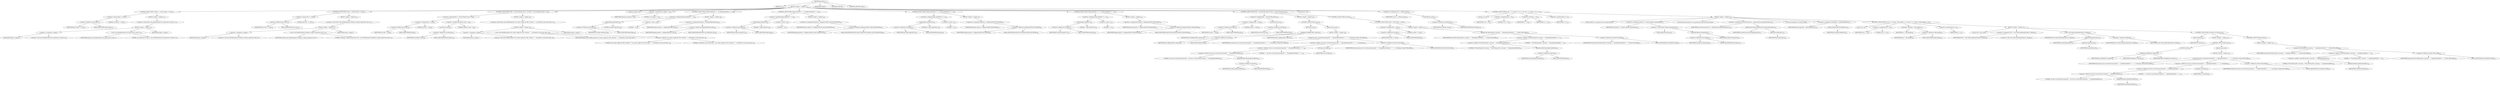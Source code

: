 digraph "execute" {  
"853" [label = <(METHOD,execute)<SUB>474</SUB>> ]
"54" [label = <(PARAM,this)<SUB>474</SUB>> ]
"854" [label = <(BLOCK,&lt;empty&gt;,&lt;empty&gt;)<SUB>474</SUB>> ]
"855" [label = <(CONTROL_STRUCTURE,if (regex == null),if (regex == null))<SUB>475</SUB>> ]
"856" [label = <(&lt;operator&gt;.equals,regex == null)<SUB>475</SUB>> ]
"857" [label = <(&lt;operator&gt;.fieldAccess,this.regex)<SUB>475</SUB>> ]
"858" [label = <(IDENTIFIER,this,regex == null)<SUB>475</SUB>> ]
"859" [label = <(FIELD_IDENTIFIER,regex,regex)<SUB>475</SUB>> ]
"860" [label = <(LITERAL,null,regex == null)<SUB>475</SUB>> ]
"861" [label = <(BLOCK,&lt;empty&gt;,&lt;empty&gt;)<SUB>475</SUB>> ]
"862" [label = <(&lt;operator&gt;.throw,throw new BuildException(&quot;No expression to match.&quot;);)<SUB>476</SUB>> ]
"863" [label = <(BLOCK,&lt;empty&gt;,&lt;empty&gt;)<SUB>476</SUB>> ]
"864" [label = <(&lt;operator&gt;.assignment,&lt;empty&gt;)> ]
"865" [label = <(IDENTIFIER,$obj23,&lt;empty&gt;)> ]
"866" [label = <(&lt;operator&gt;.alloc,new BuildException(&quot;No expression to match.&quot;))<SUB>476</SUB>> ]
"867" [label = <(&lt;init&gt;,new BuildException(&quot;No expression to match.&quot;))<SUB>476</SUB>> ]
"868" [label = <(IDENTIFIER,$obj23,new BuildException(&quot;No expression to match.&quot;))> ]
"869" [label = <(LITERAL,&quot;No expression to match.&quot;,new BuildException(&quot;No expression to match.&quot;))<SUB>476</SUB>> ]
"870" [label = <(IDENTIFIER,$obj23,&lt;empty&gt;)> ]
"871" [label = <(CONTROL_STRUCTURE,if (subs == null),if (subs == null))<SUB>478</SUB>> ]
"872" [label = <(&lt;operator&gt;.equals,subs == null)<SUB>478</SUB>> ]
"873" [label = <(&lt;operator&gt;.fieldAccess,this.subs)<SUB>478</SUB>> ]
"874" [label = <(IDENTIFIER,this,subs == null)<SUB>478</SUB>> ]
"875" [label = <(FIELD_IDENTIFIER,subs,subs)<SUB>478</SUB>> ]
"876" [label = <(LITERAL,null,subs == null)<SUB>478</SUB>> ]
"877" [label = <(BLOCK,&lt;empty&gt;,&lt;empty&gt;)<SUB>478</SUB>> ]
"878" [label = <(&lt;operator&gt;.throw,throw new BuildException(&quot;Nothing to replace expression with.&quot;);)<SUB>479</SUB>> ]
"879" [label = <(BLOCK,&lt;empty&gt;,&lt;empty&gt;)<SUB>479</SUB>> ]
"880" [label = <(&lt;operator&gt;.assignment,&lt;empty&gt;)> ]
"881" [label = <(IDENTIFIER,$obj24,&lt;empty&gt;)> ]
"882" [label = <(&lt;operator&gt;.alloc,new BuildException(&quot;Nothing to replace expression with.&quot;))<SUB>479</SUB>> ]
"883" [label = <(&lt;init&gt;,new BuildException(&quot;Nothing to replace expression with.&quot;))<SUB>479</SUB>> ]
"884" [label = <(IDENTIFIER,$obj24,new BuildException(&quot;Nothing to replace expression with.&quot;))> ]
"885" [label = <(LITERAL,&quot;Nothing to replace expression with.&quot;,new BuildException(&quot;Nothing to replace expression with.&quot;))<SUB>479</SUB>> ]
"886" [label = <(IDENTIFIER,$obj24,&lt;empty&gt;)> ]
"887" [label = <(CONTROL_STRUCTURE,if (file != null &amp;&amp; filesets.size() &gt; 0),if (file != null &amp;&amp; filesets.size() &gt; 0))<SUB>482</SUB>> ]
"888" [label = <(&lt;operator&gt;.logicalAnd,file != null &amp;&amp; filesets.size() &gt; 0)<SUB>482</SUB>> ]
"889" [label = <(&lt;operator&gt;.notEquals,file != null)<SUB>482</SUB>> ]
"890" [label = <(&lt;operator&gt;.fieldAccess,this.file)<SUB>482</SUB>> ]
"891" [label = <(IDENTIFIER,this,file != null)<SUB>482</SUB>> ]
"892" [label = <(FIELD_IDENTIFIER,file,file)<SUB>482</SUB>> ]
"893" [label = <(LITERAL,null,file != null)<SUB>482</SUB>> ]
"894" [label = <(&lt;operator&gt;.greaterThan,filesets.size() &gt; 0)<SUB>482</SUB>> ]
"895" [label = <(size,filesets.size())<SUB>482</SUB>> ]
"896" [label = <(&lt;operator&gt;.fieldAccess,this.filesets)<SUB>482</SUB>> ]
"897" [label = <(IDENTIFIER,this,filesets.size())<SUB>482</SUB>> ]
"898" [label = <(FIELD_IDENTIFIER,filesets,filesets)<SUB>482</SUB>> ]
"899" [label = <(LITERAL,0,filesets.size() &gt; 0)<SUB>482</SUB>> ]
"900" [label = <(BLOCK,&lt;empty&gt;,&lt;empty&gt;)<SUB>482</SUB>> ]
"901" [label = <(&lt;operator&gt;.throw,throw new BuildException(&quot;You cannot supply the 'file' attribute &quot; + &quot;and filesets at the same time.&quot;);)<SUB>483</SUB>> ]
"902" [label = <(BLOCK,&lt;empty&gt;,&lt;empty&gt;)<SUB>483</SUB>> ]
"903" [label = <(&lt;operator&gt;.assignment,&lt;empty&gt;)> ]
"904" [label = <(IDENTIFIER,$obj25,&lt;empty&gt;)> ]
"905" [label = <(&lt;operator&gt;.alloc,new BuildException(&quot;You cannot supply the 'file' attribute &quot; + &quot;and filesets at the same time.&quot;))<SUB>483</SUB>> ]
"906" [label = <(&lt;init&gt;,new BuildException(&quot;You cannot supply the 'file' attribute &quot; + &quot;and filesets at the same time.&quot;))<SUB>483</SUB>> ]
"907" [label = <(IDENTIFIER,$obj25,new BuildException(&quot;You cannot supply the 'file' attribute &quot; + &quot;and filesets at the same time.&quot;))> ]
"908" [label = <(&lt;operator&gt;.addition,&quot;You cannot supply the 'file' attribute &quot; + &quot;and filesets at the same time.&quot;)<SUB>483</SUB>> ]
"909" [label = <(LITERAL,&quot;You cannot supply the 'file' attribute &quot;,&quot;You cannot supply the 'file' attribute &quot; + &quot;and filesets at the same time.&quot;)<SUB>483</SUB>> ]
"910" [label = <(LITERAL,&quot;and filesets at the same time.&quot;,&quot;You cannot supply the 'file' attribute &quot; + &quot;and filesets at the same time.&quot;)<SUB>484</SUB>> ]
"911" [label = <(IDENTIFIER,$obj25,&lt;empty&gt;)> ]
"912" [label = <(LOCAL,int options: int)> ]
"913" [label = <(&lt;operator&gt;.assignment,int options = 0)<SUB>487</SUB>> ]
"914" [label = <(IDENTIFIER,options,int options = 0)<SUB>487</SUB>> ]
"915" [label = <(LITERAL,0,int options = 0)<SUB>487</SUB>> ]
"916" [label = <(CONTROL_STRUCTURE,if (flags.indexOf('g') != -1),if (flags.indexOf('g') != -1))<SUB>489</SUB>> ]
"917" [label = <(&lt;operator&gt;.notEquals,flags.indexOf('g') != -1)<SUB>489</SUB>> ]
"918" [label = <(indexOf,flags.indexOf('g'))<SUB>489</SUB>> ]
"919" [label = <(&lt;operator&gt;.fieldAccess,this.flags)<SUB>489</SUB>> ]
"920" [label = <(IDENTIFIER,this,flags.indexOf('g'))<SUB>489</SUB>> ]
"921" [label = <(FIELD_IDENTIFIER,flags,flags)<SUB>489</SUB>> ]
"922" [label = <(LITERAL,'g',flags.indexOf('g'))<SUB>489</SUB>> ]
"923" [label = <(&lt;operator&gt;.minus,-1)<SUB>489</SUB>> ]
"924" [label = <(LITERAL,1,-1)<SUB>489</SUB>> ]
"925" [label = <(BLOCK,&lt;empty&gt;,&lt;empty&gt;)<SUB>489</SUB>> ]
"926" [label = <(&lt;operators&gt;.assignmentOr,options |= Regexp.REPLACE_ALL)<SUB>490</SUB>> ]
"927" [label = <(IDENTIFIER,options,options |= Regexp.REPLACE_ALL)<SUB>490</SUB>> ]
"928" [label = <(&lt;operator&gt;.fieldAccess,Regexp.REPLACE_ALL)<SUB>490</SUB>> ]
"929" [label = <(IDENTIFIER,Regexp,options |= Regexp.REPLACE_ALL)<SUB>490</SUB>> ]
"930" [label = <(FIELD_IDENTIFIER,REPLACE_ALL,REPLACE_ALL)<SUB>490</SUB>> ]
"931" [label = <(CONTROL_STRUCTURE,if (flags.indexOf('i') != -1),if (flags.indexOf('i') != -1))<SUB>493</SUB>> ]
"932" [label = <(&lt;operator&gt;.notEquals,flags.indexOf('i') != -1)<SUB>493</SUB>> ]
"933" [label = <(indexOf,flags.indexOf('i'))<SUB>493</SUB>> ]
"934" [label = <(&lt;operator&gt;.fieldAccess,this.flags)<SUB>493</SUB>> ]
"935" [label = <(IDENTIFIER,this,flags.indexOf('i'))<SUB>493</SUB>> ]
"936" [label = <(FIELD_IDENTIFIER,flags,flags)<SUB>493</SUB>> ]
"937" [label = <(LITERAL,'i',flags.indexOf('i'))<SUB>493</SUB>> ]
"938" [label = <(&lt;operator&gt;.minus,-1)<SUB>493</SUB>> ]
"939" [label = <(LITERAL,1,-1)<SUB>493</SUB>> ]
"940" [label = <(BLOCK,&lt;empty&gt;,&lt;empty&gt;)<SUB>493</SUB>> ]
"941" [label = <(&lt;operators&gt;.assignmentOr,options |= Regexp.MATCH_CASE_INSENSITIVE)<SUB>494</SUB>> ]
"942" [label = <(IDENTIFIER,options,options |= Regexp.MATCH_CASE_INSENSITIVE)<SUB>494</SUB>> ]
"943" [label = <(&lt;operator&gt;.fieldAccess,Regexp.MATCH_CASE_INSENSITIVE)<SUB>494</SUB>> ]
"944" [label = <(IDENTIFIER,Regexp,options |= Regexp.MATCH_CASE_INSENSITIVE)<SUB>494</SUB>> ]
"945" [label = <(FIELD_IDENTIFIER,MATCH_CASE_INSENSITIVE,MATCH_CASE_INSENSITIVE)<SUB>494</SUB>> ]
"946" [label = <(CONTROL_STRUCTURE,if (flags.indexOf('m') != -1),if (flags.indexOf('m') != -1))<SUB>497</SUB>> ]
"947" [label = <(&lt;operator&gt;.notEquals,flags.indexOf('m') != -1)<SUB>497</SUB>> ]
"948" [label = <(indexOf,flags.indexOf('m'))<SUB>497</SUB>> ]
"949" [label = <(&lt;operator&gt;.fieldAccess,this.flags)<SUB>497</SUB>> ]
"950" [label = <(IDENTIFIER,this,flags.indexOf('m'))<SUB>497</SUB>> ]
"951" [label = <(FIELD_IDENTIFIER,flags,flags)<SUB>497</SUB>> ]
"952" [label = <(LITERAL,'m',flags.indexOf('m'))<SUB>497</SUB>> ]
"953" [label = <(&lt;operator&gt;.minus,-1)<SUB>497</SUB>> ]
"954" [label = <(LITERAL,1,-1)<SUB>497</SUB>> ]
"955" [label = <(BLOCK,&lt;empty&gt;,&lt;empty&gt;)<SUB>497</SUB>> ]
"956" [label = <(&lt;operators&gt;.assignmentOr,options |= Regexp.MATCH_MULTILINE)<SUB>498</SUB>> ]
"957" [label = <(IDENTIFIER,options,options |= Regexp.MATCH_MULTILINE)<SUB>498</SUB>> ]
"958" [label = <(&lt;operator&gt;.fieldAccess,Regexp.MATCH_MULTILINE)<SUB>498</SUB>> ]
"959" [label = <(IDENTIFIER,Regexp,options |= Regexp.MATCH_MULTILINE)<SUB>498</SUB>> ]
"960" [label = <(FIELD_IDENTIFIER,MATCH_MULTILINE,MATCH_MULTILINE)<SUB>498</SUB>> ]
"961" [label = <(CONTROL_STRUCTURE,if (flags.indexOf('s') != -1),if (flags.indexOf('s') != -1))<SUB>501</SUB>> ]
"962" [label = <(&lt;operator&gt;.notEquals,flags.indexOf('s') != -1)<SUB>501</SUB>> ]
"963" [label = <(indexOf,flags.indexOf('s'))<SUB>501</SUB>> ]
"964" [label = <(&lt;operator&gt;.fieldAccess,this.flags)<SUB>501</SUB>> ]
"965" [label = <(IDENTIFIER,this,flags.indexOf('s'))<SUB>501</SUB>> ]
"966" [label = <(FIELD_IDENTIFIER,flags,flags)<SUB>501</SUB>> ]
"967" [label = <(LITERAL,'s',flags.indexOf('s'))<SUB>501</SUB>> ]
"968" [label = <(&lt;operator&gt;.minus,-1)<SUB>501</SUB>> ]
"969" [label = <(LITERAL,1,-1)<SUB>501</SUB>> ]
"970" [label = <(BLOCK,&lt;empty&gt;,&lt;empty&gt;)<SUB>501</SUB>> ]
"971" [label = <(&lt;operators&gt;.assignmentOr,options |= Regexp.MATCH_SINGLELINE)<SUB>502</SUB>> ]
"972" [label = <(IDENTIFIER,options,options |= Regexp.MATCH_SINGLELINE)<SUB>502</SUB>> ]
"973" [label = <(&lt;operator&gt;.fieldAccess,Regexp.MATCH_SINGLELINE)<SUB>502</SUB>> ]
"974" [label = <(IDENTIFIER,Regexp,options |= Regexp.MATCH_SINGLELINE)<SUB>502</SUB>> ]
"975" [label = <(FIELD_IDENTIFIER,MATCH_SINGLELINE,MATCH_SINGLELINE)<SUB>502</SUB>> ]
"976" [label = <(CONTROL_STRUCTURE,if (file != null &amp;&amp; file.exists()),if (file != null &amp;&amp; file.exists()))<SUB>505</SUB>> ]
"977" [label = <(&lt;operator&gt;.logicalAnd,file != null &amp;&amp; file.exists())<SUB>505</SUB>> ]
"978" [label = <(&lt;operator&gt;.notEquals,file != null)<SUB>505</SUB>> ]
"979" [label = <(&lt;operator&gt;.fieldAccess,this.file)<SUB>505</SUB>> ]
"980" [label = <(IDENTIFIER,this,file != null)<SUB>505</SUB>> ]
"981" [label = <(FIELD_IDENTIFIER,file,file)<SUB>505</SUB>> ]
"982" [label = <(LITERAL,null,file != null)<SUB>505</SUB>> ]
"983" [label = <(exists,file.exists())<SUB>505</SUB>> ]
"984" [label = <(&lt;operator&gt;.fieldAccess,this.file)<SUB>505</SUB>> ]
"985" [label = <(IDENTIFIER,this,file.exists())<SUB>505</SUB>> ]
"986" [label = <(FIELD_IDENTIFIER,file,file)<SUB>505</SUB>> ]
"987" [label = <(BLOCK,&lt;empty&gt;,&lt;empty&gt;)<SUB>505</SUB>> ]
"988" [label = <(CONTROL_STRUCTURE,try,try)<SUB>506</SUB>> ]
"989" [label = <(BLOCK,try,try)<SUB>506</SUB>> ]
"990" [label = <(doReplace,doReplace(file, options))<SUB>507</SUB>> ]
"53" [label = <(IDENTIFIER,this,doReplace(file, options))<SUB>507</SUB>> ]
"991" [label = <(&lt;operator&gt;.fieldAccess,this.file)<SUB>507</SUB>> ]
"992" [label = <(IDENTIFIER,this,doReplace(file, options))<SUB>507</SUB>> ]
"993" [label = <(FIELD_IDENTIFIER,file,file)<SUB>507</SUB>> ]
"994" [label = <(IDENTIFIER,options,doReplace(file, options))<SUB>507</SUB>> ]
"995" [label = <(BLOCK,catch,catch)> ]
"996" [label = <(BLOCK,&lt;empty&gt;,&lt;empty&gt;)<SUB>508</SUB>> ]
"997" [label = <(log,log(&quot;An error occurred processing file: '&quot; + file.getAbsolutePath() + &quot;': &quot; + e.toString(), Project.MSG_ERR))<SUB>509</SUB>> ]
"55" [label = <(IDENTIFIER,this,log(&quot;An error occurred processing file: '&quot; + file.getAbsolutePath() + &quot;': &quot; + e.toString(), Project.MSG_ERR))<SUB>509</SUB>> ]
"998" [label = <(&lt;operator&gt;.addition,&quot;An error occurred processing file: '&quot; + file.getAbsolutePath() + &quot;': &quot; + e.toString())<SUB>509</SUB>> ]
"999" [label = <(&lt;operator&gt;.addition,&quot;An error occurred processing file: '&quot; + file.getAbsolutePath() + &quot;': &quot;)<SUB>509</SUB>> ]
"1000" [label = <(&lt;operator&gt;.addition,&quot;An error occurred processing file: '&quot; + file.getAbsolutePath())<SUB>509</SUB>> ]
"1001" [label = <(LITERAL,&quot;An error occurred processing file: '&quot;,&quot;An error occurred processing file: '&quot; + file.getAbsolutePath())<SUB>509</SUB>> ]
"1002" [label = <(getAbsolutePath,file.getAbsolutePath())<SUB>510</SUB>> ]
"1003" [label = <(&lt;operator&gt;.fieldAccess,this.file)<SUB>510</SUB>> ]
"1004" [label = <(IDENTIFIER,this,file.getAbsolutePath())<SUB>510</SUB>> ]
"1005" [label = <(FIELD_IDENTIFIER,file,file)<SUB>510</SUB>> ]
"1006" [label = <(LITERAL,&quot;': &quot;,&quot;An error occurred processing file: '&quot; + file.getAbsolutePath() + &quot;': &quot;)<SUB>510</SUB>> ]
"1007" [label = <(toString,e.toString())<SUB>510</SUB>> ]
"1008" [label = <(IDENTIFIER,e,e.toString())<SUB>510</SUB>> ]
"1009" [label = <(&lt;operator&gt;.fieldAccess,Project.MSG_ERR)<SUB>511</SUB>> ]
"1010" [label = <(IDENTIFIER,Project,log(&quot;An error occurred processing file: '&quot; + file.getAbsolutePath() + &quot;': &quot; + e.toString(), Project.MSG_ERR))<SUB>511</SUB>> ]
"1011" [label = <(FIELD_IDENTIFIER,MSG_ERR,MSG_ERR)<SUB>511</SUB>> ]
"1012" [label = <(CONTROL_STRUCTURE,else,else)<SUB>513</SUB>> ]
"1013" [label = <(CONTROL_STRUCTURE,if (file != null),if (file != null))<SUB>513</SUB>> ]
"1014" [label = <(&lt;operator&gt;.notEquals,file != null)<SUB>513</SUB>> ]
"1015" [label = <(&lt;operator&gt;.fieldAccess,this.file)<SUB>513</SUB>> ]
"1016" [label = <(IDENTIFIER,this,file != null)<SUB>513</SUB>> ]
"1017" [label = <(FIELD_IDENTIFIER,file,file)<SUB>513</SUB>> ]
"1018" [label = <(LITERAL,null,file != null)<SUB>513</SUB>> ]
"1019" [label = <(BLOCK,&lt;empty&gt;,&lt;empty&gt;)<SUB>513</SUB>> ]
"1020" [label = <(log,log(&quot;The following file is missing: '&quot; + file.getAbsolutePath() + &quot;'&quot;, Project.MSG_ERR))<SUB>514</SUB>> ]
"56" [label = <(IDENTIFIER,this,log(&quot;The following file is missing: '&quot; + file.getAbsolutePath() + &quot;'&quot;, Project.MSG_ERR))<SUB>514</SUB>> ]
"1021" [label = <(&lt;operator&gt;.addition,&quot;The following file is missing: '&quot; + file.getAbsolutePath() + &quot;'&quot;)<SUB>514</SUB>> ]
"1022" [label = <(&lt;operator&gt;.addition,&quot;The following file is missing: '&quot; + file.getAbsolutePath())<SUB>514</SUB>> ]
"1023" [label = <(LITERAL,&quot;The following file is missing: '&quot;,&quot;The following file is missing: '&quot; + file.getAbsolutePath())<SUB>514</SUB>> ]
"1024" [label = <(getAbsolutePath,file.getAbsolutePath())<SUB>515</SUB>> ]
"1025" [label = <(&lt;operator&gt;.fieldAccess,this.file)<SUB>515</SUB>> ]
"1026" [label = <(IDENTIFIER,this,file.getAbsolutePath())<SUB>515</SUB>> ]
"1027" [label = <(FIELD_IDENTIFIER,file,file)<SUB>515</SUB>> ]
"1028" [label = <(LITERAL,&quot;'&quot;,&quot;The following file is missing: '&quot; + file.getAbsolutePath() + &quot;'&quot;)<SUB>515</SUB>> ]
"1029" [label = <(&lt;operator&gt;.fieldAccess,Project.MSG_ERR)<SUB>515</SUB>> ]
"1030" [label = <(IDENTIFIER,Project,log(&quot;The following file is missing: '&quot; + file.getAbsolutePath() + &quot;'&quot;, Project.MSG_ERR))<SUB>515</SUB>> ]
"1031" [label = <(FIELD_IDENTIFIER,MSG_ERR,MSG_ERR)<SUB>515</SUB>> ]
"1032" [label = <(LOCAL,int sz: int)> ]
"1033" [label = <(&lt;operator&gt;.assignment,int sz = filesets.size())<SUB>518</SUB>> ]
"1034" [label = <(IDENTIFIER,sz,int sz = filesets.size())<SUB>518</SUB>> ]
"1035" [label = <(size,filesets.size())<SUB>518</SUB>> ]
"1036" [label = <(&lt;operator&gt;.fieldAccess,this.filesets)<SUB>518</SUB>> ]
"1037" [label = <(IDENTIFIER,this,filesets.size())<SUB>518</SUB>> ]
"1038" [label = <(FIELD_IDENTIFIER,filesets,filesets)<SUB>518</SUB>> ]
"1039" [label = <(CONTROL_STRUCTURE,for (int i = 0; Some(i &lt; sz); i++),for (int i = 0; Some(i &lt; sz); i++))<SUB>520</SUB>> ]
"1040" [label = <(LOCAL,int i: int)> ]
"1041" [label = <(&lt;operator&gt;.assignment,int i = 0)<SUB>520</SUB>> ]
"1042" [label = <(IDENTIFIER,i,int i = 0)<SUB>520</SUB>> ]
"1043" [label = <(LITERAL,0,int i = 0)<SUB>520</SUB>> ]
"1044" [label = <(&lt;operator&gt;.lessThan,i &lt; sz)<SUB>520</SUB>> ]
"1045" [label = <(IDENTIFIER,i,i &lt; sz)<SUB>520</SUB>> ]
"1046" [label = <(IDENTIFIER,sz,i &lt; sz)<SUB>520</SUB>> ]
"1047" [label = <(&lt;operator&gt;.postIncrement,i++)<SUB>520</SUB>> ]
"1048" [label = <(IDENTIFIER,i,i++)<SUB>520</SUB>> ]
"1049" [label = <(BLOCK,&lt;empty&gt;,&lt;empty&gt;)<SUB>520</SUB>> ]
"1050" [label = <(LOCAL,FileSet fs: org.apache.tools.ant.types.FileSet)> ]
"1051" [label = <(&lt;operator&gt;.assignment,FileSet fs = (FileSet) (filesets.elementAt(i)))<SUB>521</SUB>> ]
"1052" [label = <(IDENTIFIER,fs,FileSet fs = (FileSet) (filesets.elementAt(i)))<SUB>521</SUB>> ]
"1053" [label = <(&lt;operator&gt;.cast,(FileSet) (filesets.elementAt(i)))<SUB>521</SUB>> ]
"1054" [label = <(TYPE_REF,FileSet,FileSet)<SUB>521</SUB>> ]
"1055" [label = <(elementAt,filesets.elementAt(i))<SUB>521</SUB>> ]
"1056" [label = <(&lt;operator&gt;.fieldAccess,this.filesets)<SUB>521</SUB>> ]
"1057" [label = <(IDENTIFIER,this,filesets.elementAt(i))<SUB>521</SUB>> ]
"1058" [label = <(FIELD_IDENTIFIER,filesets,filesets)<SUB>521</SUB>> ]
"1059" [label = <(IDENTIFIER,i,filesets.elementAt(i))<SUB>521</SUB>> ]
"1060" [label = <(LOCAL,DirectoryScanner ds: org.apache.tools.ant.DirectoryScanner)> ]
"1061" [label = <(&lt;operator&gt;.assignment,DirectoryScanner ds = getDirectoryScanner(getProject()))<SUB>522</SUB>> ]
"1062" [label = <(IDENTIFIER,ds,DirectoryScanner ds = getDirectoryScanner(getProject()))<SUB>522</SUB>> ]
"1063" [label = <(getDirectoryScanner,getDirectoryScanner(getProject()))<SUB>522</SUB>> ]
"1064" [label = <(IDENTIFIER,fs,getDirectoryScanner(getProject()))<SUB>522</SUB>> ]
"1065" [label = <(getProject,getProject())<SUB>522</SUB>> ]
"57" [label = <(IDENTIFIER,this,getProject())<SUB>522</SUB>> ]
"1066" [label = <(LOCAL,String[] files: java.lang.String[])> ]
"1067" [label = <(&lt;operator&gt;.assignment,String[] files = getIncludedFiles())<SUB>524</SUB>> ]
"1068" [label = <(IDENTIFIER,files,String[] files = getIncludedFiles())<SUB>524</SUB>> ]
"1069" [label = <(getIncludedFiles,getIncludedFiles())<SUB>524</SUB>> ]
"1070" [label = <(IDENTIFIER,ds,getIncludedFiles())<SUB>524</SUB>> ]
"1071" [label = <(CONTROL_STRUCTURE,for (int j = 0; Some(j &lt; files.length); j++),for (int j = 0; Some(j &lt; files.length); j++))<SUB>526</SUB>> ]
"1072" [label = <(LOCAL,int j: int)> ]
"1073" [label = <(&lt;operator&gt;.assignment,int j = 0)<SUB>526</SUB>> ]
"1074" [label = <(IDENTIFIER,j,int j = 0)<SUB>526</SUB>> ]
"1075" [label = <(LITERAL,0,int j = 0)<SUB>526</SUB>> ]
"1076" [label = <(&lt;operator&gt;.lessThan,j &lt; files.length)<SUB>526</SUB>> ]
"1077" [label = <(IDENTIFIER,j,j &lt; files.length)<SUB>526</SUB>> ]
"1078" [label = <(&lt;operator&gt;.fieldAccess,files.length)<SUB>526</SUB>> ]
"1079" [label = <(IDENTIFIER,files,j &lt; files.length)<SUB>526</SUB>> ]
"1080" [label = <(FIELD_IDENTIFIER,length,length)<SUB>526</SUB>> ]
"1081" [label = <(&lt;operator&gt;.postIncrement,j++)<SUB>526</SUB>> ]
"1082" [label = <(IDENTIFIER,j,j++)<SUB>526</SUB>> ]
"1083" [label = <(BLOCK,&lt;empty&gt;,&lt;empty&gt;)<SUB>526</SUB>> ]
"60" [label = <(LOCAL,File f: java.io.File)> ]
"1084" [label = <(&lt;operator&gt;.assignment,File f = new File(fs.getDir(getProject()), files[j]))<SUB>527</SUB>> ]
"1085" [label = <(IDENTIFIER,f,File f = new File(fs.getDir(getProject()), files[j]))<SUB>527</SUB>> ]
"1086" [label = <(&lt;operator&gt;.alloc,new File(fs.getDir(getProject()), files[j]))<SUB>527</SUB>> ]
"1087" [label = <(&lt;init&gt;,new File(fs.getDir(getProject()), files[j]))<SUB>527</SUB>> ]
"59" [label = <(IDENTIFIER,f,new File(fs.getDir(getProject()), files[j]))<SUB>527</SUB>> ]
"1088" [label = <(getDir,getDir(getProject()))<SUB>527</SUB>> ]
"1089" [label = <(IDENTIFIER,fs,getDir(getProject()))<SUB>527</SUB>> ]
"1090" [label = <(getProject,getProject())<SUB>527</SUB>> ]
"58" [label = <(IDENTIFIER,this,getProject())<SUB>527</SUB>> ]
"1091" [label = <(&lt;operator&gt;.indexAccess,files[j])<SUB>527</SUB>> ]
"1092" [label = <(IDENTIFIER,files,new File(fs.getDir(getProject()), files[j]))<SUB>527</SUB>> ]
"1093" [label = <(IDENTIFIER,j,new File(fs.getDir(getProject()), files[j]))<SUB>527</SUB>> ]
"1094" [label = <(CONTROL_STRUCTURE,if (f.exists()),if (f.exists()))<SUB>529</SUB>> ]
"1095" [label = <(exists,f.exists())<SUB>529</SUB>> ]
"1096" [label = <(IDENTIFIER,f,f.exists())<SUB>529</SUB>> ]
"1097" [label = <(BLOCK,&lt;empty&gt;,&lt;empty&gt;)<SUB>529</SUB>> ]
"1098" [label = <(CONTROL_STRUCTURE,try,try)<SUB>530</SUB>> ]
"1099" [label = <(BLOCK,try,try)<SUB>530</SUB>> ]
"1100" [label = <(doReplace,doReplace(f, options))<SUB>531</SUB>> ]
"61" [label = <(IDENTIFIER,this,doReplace(f, options))<SUB>531</SUB>> ]
"1101" [label = <(IDENTIFIER,f,doReplace(f, options))<SUB>531</SUB>> ]
"1102" [label = <(IDENTIFIER,options,doReplace(f, options))<SUB>531</SUB>> ]
"1103" [label = <(BLOCK,catch,catch)> ]
"1104" [label = <(BLOCK,&lt;empty&gt;,&lt;empty&gt;)<SUB>532</SUB>> ]
"1105" [label = <(log,log(&quot;An error occurred processing file: '&quot; + f.getAbsolutePath() + &quot;': &quot; + e.toString(), Project.MSG_ERR))<SUB>533</SUB>> ]
"62" [label = <(IDENTIFIER,this,log(&quot;An error occurred processing file: '&quot; + f.getAbsolutePath() + &quot;': &quot; + e.toString(), Project.MSG_ERR))<SUB>533</SUB>> ]
"1106" [label = <(&lt;operator&gt;.addition,&quot;An error occurred processing file: '&quot; + f.getAbsolutePath() + &quot;': &quot; + e.toString())<SUB>533</SUB>> ]
"1107" [label = <(&lt;operator&gt;.addition,&quot;An error occurred processing file: '&quot; + f.getAbsolutePath() + &quot;': &quot;)<SUB>533</SUB>> ]
"1108" [label = <(&lt;operator&gt;.addition,&quot;An error occurred processing file: '&quot; + f.getAbsolutePath())<SUB>533</SUB>> ]
"1109" [label = <(LITERAL,&quot;An error occurred processing file: '&quot;,&quot;An error occurred processing file: '&quot; + f.getAbsolutePath())<SUB>533</SUB>> ]
"1110" [label = <(getAbsolutePath,f.getAbsolutePath())<SUB>534</SUB>> ]
"1111" [label = <(IDENTIFIER,f,f.getAbsolutePath())<SUB>534</SUB>> ]
"1112" [label = <(LITERAL,&quot;': &quot;,&quot;An error occurred processing file: '&quot; + f.getAbsolutePath() + &quot;': &quot;)<SUB>534</SUB>> ]
"1113" [label = <(toString,e.toString())<SUB>534</SUB>> ]
"1114" [label = <(IDENTIFIER,e,e.toString())<SUB>534</SUB>> ]
"1115" [label = <(&lt;operator&gt;.fieldAccess,Project.MSG_ERR)<SUB>535</SUB>> ]
"1116" [label = <(IDENTIFIER,Project,log(&quot;An error occurred processing file: '&quot; + f.getAbsolutePath() + &quot;': &quot; + e.toString(), Project.MSG_ERR))<SUB>535</SUB>> ]
"1117" [label = <(FIELD_IDENTIFIER,MSG_ERR,MSG_ERR)<SUB>535</SUB>> ]
"1118" [label = <(CONTROL_STRUCTURE,else,else)<SUB>537</SUB>> ]
"1119" [label = <(BLOCK,&lt;empty&gt;,&lt;empty&gt;)<SUB>537</SUB>> ]
"1120" [label = <(log,log(&quot;The following file is missing: '&quot; + f.getAbsolutePath() + &quot;'&quot;, Project.MSG_ERR))<SUB>538</SUB>> ]
"63" [label = <(IDENTIFIER,this,log(&quot;The following file is missing: '&quot; + f.getAbsolutePath() + &quot;'&quot;, Project.MSG_ERR))<SUB>538</SUB>> ]
"1121" [label = <(&lt;operator&gt;.addition,&quot;The following file is missing: '&quot; + f.getAbsolutePath() + &quot;'&quot;)<SUB>538</SUB>> ]
"1122" [label = <(&lt;operator&gt;.addition,&quot;The following file is missing: '&quot; + f.getAbsolutePath())<SUB>538</SUB>> ]
"1123" [label = <(LITERAL,&quot;The following file is missing: '&quot;,&quot;The following file is missing: '&quot; + f.getAbsolutePath())<SUB>538</SUB>> ]
"1124" [label = <(getAbsolutePath,f.getAbsolutePath())<SUB>539</SUB>> ]
"1125" [label = <(IDENTIFIER,f,f.getAbsolutePath())<SUB>539</SUB>> ]
"1126" [label = <(LITERAL,&quot;'&quot;,&quot;The following file is missing: '&quot; + f.getAbsolutePath() + &quot;'&quot;)<SUB>539</SUB>> ]
"1127" [label = <(&lt;operator&gt;.fieldAccess,Project.MSG_ERR)<SUB>539</SUB>> ]
"1128" [label = <(IDENTIFIER,Project,log(&quot;The following file is missing: '&quot; + f.getAbsolutePath() + &quot;'&quot;, Project.MSG_ERR))<SUB>539</SUB>> ]
"1129" [label = <(FIELD_IDENTIFIER,MSG_ERR,MSG_ERR)<SUB>539</SUB>> ]
"1130" [label = <(MODIFIER,PUBLIC)> ]
"1131" [label = <(MODIFIER,VIRTUAL)> ]
"1132" [label = <(METHOD_RETURN,void)<SUB>474</SUB>> ]
  "853" -> "54" 
  "853" -> "854" 
  "853" -> "1130" 
  "853" -> "1131" 
  "853" -> "1132" 
  "854" -> "855" 
  "854" -> "871" 
  "854" -> "887" 
  "854" -> "912" 
  "854" -> "913" 
  "854" -> "916" 
  "854" -> "931" 
  "854" -> "946" 
  "854" -> "961" 
  "854" -> "976" 
  "854" -> "1032" 
  "854" -> "1033" 
  "854" -> "1039" 
  "855" -> "856" 
  "855" -> "861" 
  "856" -> "857" 
  "856" -> "860" 
  "857" -> "858" 
  "857" -> "859" 
  "861" -> "862" 
  "862" -> "863" 
  "863" -> "864" 
  "863" -> "867" 
  "863" -> "870" 
  "864" -> "865" 
  "864" -> "866" 
  "867" -> "868" 
  "867" -> "869" 
  "871" -> "872" 
  "871" -> "877" 
  "872" -> "873" 
  "872" -> "876" 
  "873" -> "874" 
  "873" -> "875" 
  "877" -> "878" 
  "878" -> "879" 
  "879" -> "880" 
  "879" -> "883" 
  "879" -> "886" 
  "880" -> "881" 
  "880" -> "882" 
  "883" -> "884" 
  "883" -> "885" 
  "887" -> "888" 
  "887" -> "900" 
  "888" -> "889" 
  "888" -> "894" 
  "889" -> "890" 
  "889" -> "893" 
  "890" -> "891" 
  "890" -> "892" 
  "894" -> "895" 
  "894" -> "899" 
  "895" -> "896" 
  "896" -> "897" 
  "896" -> "898" 
  "900" -> "901" 
  "901" -> "902" 
  "902" -> "903" 
  "902" -> "906" 
  "902" -> "911" 
  "903" -> "904" 
  "903" -> "905" 
  "906" -> "907" 
  "906" -> "908" 
  "908" -> "909" 
  "908" -> "910" 
  "913" -> "914" 
  "913" -> "915" 
  "916" -> "917" 
  "916" -> "925" 
  "917" -> "918" 
  "917" -> "923" 
  "918" -> "919" 
  "918" -> "922" 
  "919" -> "920" 
  "919" -> "921" 
  "923" -> "924" 
  "925" -> "926" 
  "926" -> "927" 
  "926" -> "928" 
  "928" -> "929" 
  "928" -> "930" 
  "931" -> "932" 
  "931" -> "940" 
  "932" -> "933" 
  "932" -> "938" 
  "933" -> "934" 
  "933" -> "937" 
  "934" -> "935" 
  "934" -> "936" 
  "938" -> "939" 
  "940" -> "941" 
  "941" -> "942" 
  "941" -> "943" 
  "943" -> "944" 
  "943" -> "945" 
  "946" -> "947" 
  "946" -> "955" 
  "947" -> "948" 
  "947" -> "953" 
  "948" -> "949" 
  "948" -> "952" 
  "949" -> "950" 
  "949" -> "951" 
  "953" -> "954" 
  "955" -> "956" 
  "956" -> "957" 
  "956" -> "958" 
  "958" -> "959" 
  "958" -> "960" 
  "961" -> "962" 
  "961" -> "970" 
  "962" -> "963" 
  "962" -> "968" 
  "963" -> "964" 
  "963" -> "967" 
  "964" -> "965" 
  "964" -> "966" 
  "968" -> "969" 
  "970" -> "971" 
  "971" -> "972" 
  "971" -> "973" 
  "973" -> "974" 
  "973" -> "975" 
  "976" -> "977" 
  "976" -> "987" 
  "976" -> "1012" 
  "977" -> "978" 
  "977" -> "983" 
  "978" -> "979" 
  "978" -> "982" 
  "979" -> "980" 
  "979" -> "981" 
  "983" -> "984" 
  "984" -> "985" 
  "984" -> "986" 
  "987" -> "988" 
  "988" -> "989" 
  "988" -> "995" 
  "989" -> "990" 
  "990" -> "53" 
  "990" -> "991" 
  "990" -> "994" 
  "991" -> "992" 
  "991" -> "993" 
  "995" -> "996" 
  "996" -> "997" 
  "997" -> "55" 
  "997" -> "998" 
  "997" -> "1009" 
  "998" -> "999" 
  "998" -> "1007" 
  "999" -> "1000" 
  "999" -> "1006" 
  "1000" -> "1001" 
  "1000" -> "1002" 
  "1002" -> "1003" 
  "1003" -> "1004" 
  "1003" -> "1005" 
  "1007" -> "1008" 
  "1009" -> "1010" 
  "1009" -> "1011" 
  "1012" -> "1013" 
  "1013" -> "1014" 
  "1013" -> "1019" 
  "1014" -> "1015" 
  "1014" -> "1018" 
  "1015" -> "1016" 
  "1015" -> "1017" 
  "1019" -> "1020" 
  "1020" -> "56" 
  "1020" -> "1021" 
  "1020" -> "1029" 
  "1021" -> "1022" 
  "1021" -> "1028" 
  "1022" -> "1023" 
  "1022" -> "1024" 
  "1024" -> "1025" 
  "1025" -> "1026" 
  "1025" -> "1027" 
  "1029" -> "1030" 
  "1029" -> "1031" 
  "1033" -> "1034" 
  "1033" -> "1035" 
  "1035" -> "1036" 
  "1036" -> "1037" 
  "1036" -> "1038" 
  "1039" -> "1040" 
  "1039" -> "1041" 
  "1039" -> "1044" 
  "1039" -> "1047" 
  "1039" -> "1049" 
  "1041" -> "1042" 
  "1041" -> "1043" 
  "1044" -> "1045" 
  "1044" -> "1046" 
  "1047" -> "1048" 
  "1049" -> "1050" 
  "1049" -> "1051" 
  "1049" -> "1060" 
  "1049" -> "1061" 
  "1049" -> "1066" 
  "1049" -> "1067" 
  "1049" -> "1071" 
  "1051" -> "1052" 
  "1051" -> "1053" 
  "1053" -> "1054" 
  "1053" -> "1055" 
  "1055" -> "1056" 
  "1055" -> "1059" 
  "1056" -> "1057" 
  "1056" -> "1058" 
  "1061" -> "1062" 
  "1061" -> "1063" 
  "1063" -> "1064" 
  "1063" -> "1065" 
  "1065" -> "57" 
  "1067" -> "1068" 
  "1067" -> "1069" 
  "1069" -> "1070" 
  "1071" -> "1072" 
  "1071" -> "1073" 
  "1071" -> "1076" 
  "1071" -> "1081" 
  "1071" -> "1083" 
  "1073" -> "1074" 
  "1073" -> "1075" 
  "1076" -> "1077" 
  "1076" -> "1078" 
  "1078" -> "1079" 
  "1078" -> "1080" 
  "1081" -> "1082" 
  "1083" -> "60" 
  "1083" -> "1084" 
  "1083" -> "1087" 
  "1083" -> "1094" 
  "1084" -> "1085" 
  "1084" -> "1086" 
  "1087" -> "59" 
  "1087" -> "1088" 
  "1087" -> "1091" 
  "1088" -> "1089" 
  "1088" -> "1090" 
  "1090" -> "58" 
  "1091" -> "1092" 
  "1091" -> "1093" 
  "1094" -> "1095" 
  "1094" -> "1097" 
  "1094" -> "1118" 
  "1095" -> "1096" 
  "1097" -> "1098" 
  "1098" -> "1099" 
  "1098" -> "1103" 
  "1099" -> "1100" 
  "1100" -> "61" 
  "1100" -> "1101" 
  "1100" -> "1102" 
  "1103" -> "1104" 
  "1104" -> "1105" 
  "1105" -> "62" 
  "1105" -> "1106" 
  "1105" -> "1115" 
  "1106" -> "1107" 
  "1106" -> "1113" 
  "1107" -> "1108" 
  "1107" -> "1112" 
  "1108" -> "1109" 
  "1108" -> "1110" 
  "1110" -> "1111" 
  "1113" -> "1114" 
  "1115" -> "1116" 
  "1115" -> "1117" 
  "1118" -> "1119" 
  "1119" -> "1120" 
  "1120" -> "63" 
  "1120" -> "1121" 
  "1120" -> "1127" 
  "1121" -> "1122" 
  "1121" -> "1126" 
  "1122" -> "1123" 
  "1122" -> "1124" 
  "1124" -> "1125" 
  "1127" -> "1128" 
  "1127" -> "1129" 
}
